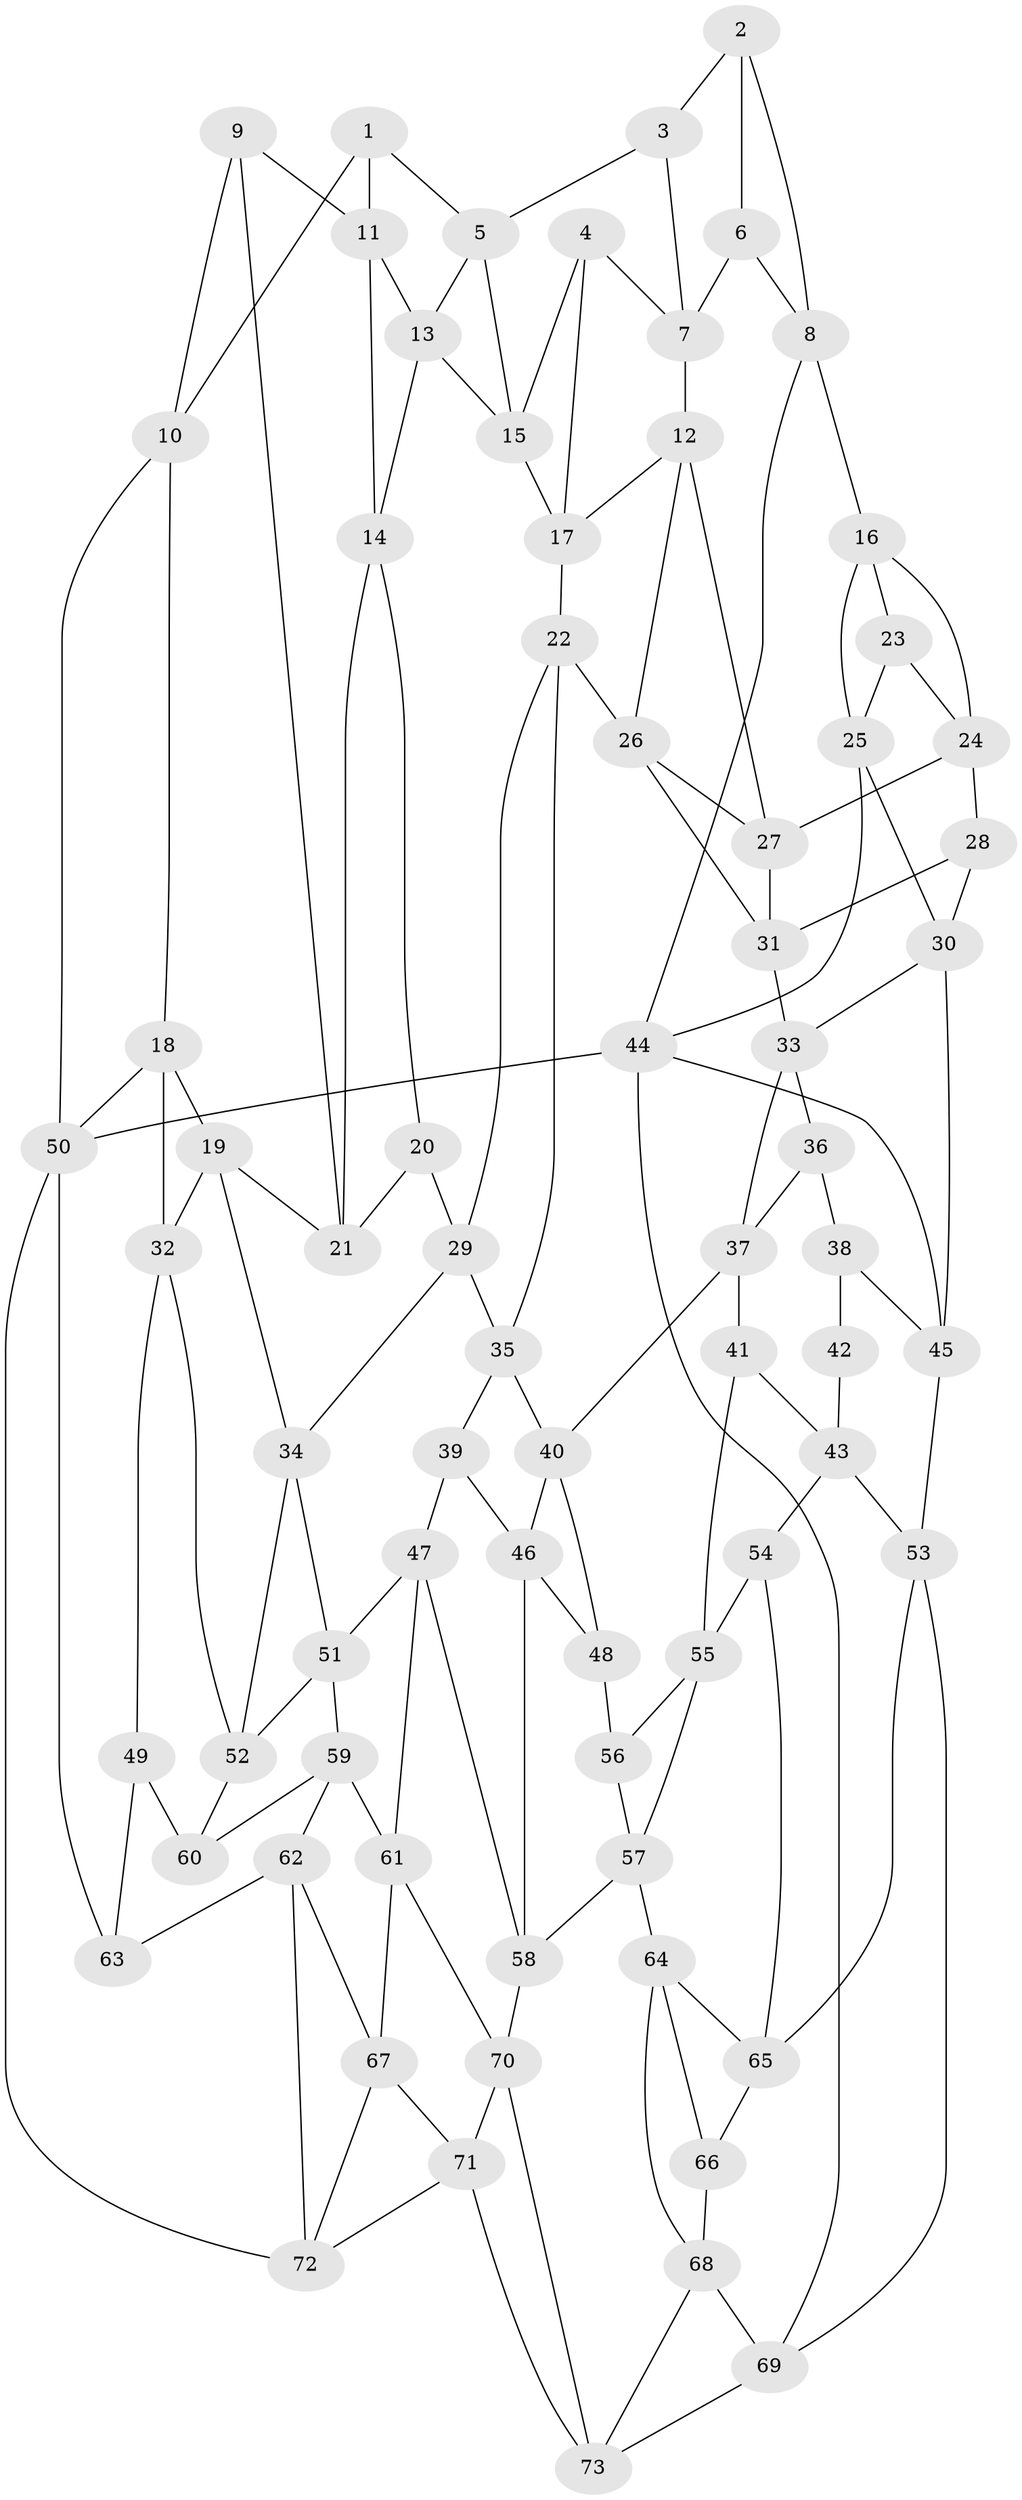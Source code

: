 // original degree distribution, {3: 0.03424657534246575, 6: 0.2191780821917808, 5: 0.5547945205479452, 4: 0.1917808219178082}
// Generated by graph-tools (version 1.1) at 2025/03/03/09/25 03:03:26]
// undirected, 73 vertices, 136 edges
graph export_dot {
graph [start="1"]
  node [color=gray90,style=filled];
  1;
  2;
  3;
  4;
  5;
  6;
  7;
  8;
  9;
  10;
  11;
  12;
  13;
  14;
  15;
  16;
  17;
  18;
  19;
  20;
  21;
  22;
  23;
  24;
  25;
  26;
  27;
  28;
  29;
  30;
  31;
  32;
  33;
  34;
  35;
  36;
  37;
  38;
  39;
  40;
  41;
  42;
  43;
  44;
  45;
  46;
  47;
  48;
  49;
  50;
  51;
  52;
  53;
  54;
  55;
  56;
  57;
  58;
  59;
  60;
  61;
  62;
  63;
  64;
  65;
  66;
  67;
  68;
  69;
  70;
  71;
  72;
  73;
  1 -- 5 [weight=1.0];
  1 -- 10 [weight=1.0];
  1 -- 11 [weight=1.0];
  2 -- 3 [weight=1.0];
  2 -- 6 [weight=1.0];
  2 -- 8 [weight=1.0];
  3 -- 5 [weight=1.0];
  3 -- 7 [weight=1.0];
  4 -- 7 [weight=1.0];
  4 -- 15 [weight=1.0];
  4 -- 17 [weight=1.0];
  5 -- 13 [weight=1.0];
  5 -- 15 [weight=1.0];
  6 -- 7 [weight=1.0];
  6 -- 8 [weight=1.0];
  7 -- 12 [weight=1.0];
  8 -- 16 [weight=1.0];
  8 -- 44 [weight=1.0];
  9 -- 10 [weight=1.0];
  9 -- 11 [weight=1.0];
  9 -- 21 [weight=1.0];
  10 -- 18 [weight=1.0];
  10 -- 50 [weight=1.0];
  11 -- 13 [weight=1.0];
  11 -- 14 [weight=1.0];
  12 -- 17 [weight=1.0];
  12 -- 26 [weight=1.0];
  12 -- 27 [weight=1.0];
  13 -- 14 [weight=1.0];
  13 -- 15 [weight=1.0];
  14 -- 20 [weight=1.0];
  14 -- 21 [weight=1.0];
  15 -- 17 [weight=1.0];
  16 -- 23 [weight=1.0];
  16 -- 24 [weight=1.0];
  16 -- 25 [weight=1.0];
  17 -- 22 [weight=1.0];
  18 -- 19 [weight=1.0];
  18 -- 32 [weight=1.0];
  18 -- 50 [weight=1.0];
  19 -- 21 [weight=1.0];
  19 -- 32 [weight=1.0];
  19 -- 34 [weight=1.0];
  20 -- 21 [weight=1.0];
  20 -- 29 [weight=1.0];
  22 -- 26 [weight=1.0];
  22 -- 29 [weight=1.0];
  22 -- 35 [weight=1.0];
  23 -- 24 [weight=1.0];
  23 -- 25 [weight=1.0];
  24 -- 27 [weight=1.0];
  24 -- 28 [weight=1.0];
  25 -- 30 [weight=1.0];
  25 -- 44 [weight=1.0];
  26 -- 27 [weight=1.0];
  26 -- 31 [weight=1.0];
  27 -- 31 [weight=1.0];
  28 -- 30 [weight=1.0];
  28 -- 31 [weight=1.0];
  29 -- 34 [weight=1.0];
  29 -- 35 [weight=1.0];
  30 -- 33 [weight=1.0];
  30 -- 45 [weight=1.0];
  31 -- 33 [weight=1.0];
  32 -- 49 [weight=1.0];
  32 -- 52 [weight=1.0];
  33 -- 36 [weight=1.0];
  33 -- 37 [weight=1.0];
  34 -- 51 [weight=1.0];
  34 -- 52 [weight=1.0];
  35 -- 39 [weight=1.0];
  35 -- 40 [weight=1.0];
  36 -- 37 [weight=1.0];
  36 -- 38 [weight=1.0];
  37 -- 40 [weight=1.0];
  37 -- 41 [weight=1.0];
  38 -- 42 [weight=2.0];
  38 -- 45 [weight=1.0];
  39 -- 46 [weight=1.0];
  39 -- 47 [weight=1.0];
  40 -- 46 [weight=1.0];
  40 -- 48 [weight=1.0];
  41 -- 43 [weight=1.0];
  41 -- 55 [weight=1.0];
  42 -- 43 [weight=1.0];
  43 -- 53 [weight=1.0];
  43 -- 54 [weight=1.0];
  44 -- 45 [weight=1.0];
  44 -- 50 [weight=2.0];
  44 -- 69 [weight=1.0];
  45 -- 53 [weight=1.0];
  46 -- 48 [weight=1.0];
  46 -- 58 [weight=1.0];
  47 -- 51 [weight=1.0];
  47 -- 58 [weight=1.0];
  47 -- 61 [weight=1.0];
  48 -- 56 [weight=2.0];
  49 -- 60 [weight=1.0];
  49 -- 63 [weight=1.0];
  50 -- 63 [weight=1.0];
  50 -- 72 [weight=1.0];
  51 -- 52 [weight=1.0];
  51 -- 59 [weight=1.0];
  52 -- 60 [weight=1.0];
  53 -- 65 [weight=1.0];
  53 -- 69 [weight=1.0];
  54 -- 55 [weight=1.0];
  54 -- 65 [weight=2.0];
  55 -- 56 [weight=1.0];
  55 -- 57 [weight=1.0];
  56 -- 57 [weight=1.0];
  57 -- 58 [weight=1.0];
  57 -- 64 [weight=1.0];
  58 -- 70 [weight=1.0];
  59 -- 60 [weight=1.0];
  59 -- 61 [weight=1.0];
  59 -- 62 [weight=1.0];
  61 -- 67 [weight=1.0];
  61 -- 70 [weight=1.0];
  62 -- 63 [weight=1.0];
  62 -- 67 [weight=1.0];
  62 -- 72 [weight=1.0];
  64 -- 65 [weight=1.0];
  64 -- 66 [weight=1.0];
  64 -- 68 [weight=1.0];
  65 -- 66 [weight=1.0];
  66 -- 68 [weight=1.0];
  67 -- 71 [weight=1.0];
  67 -- 72 [weight=1.0];
  68 -- 69 [weight=1.0];
  68 -- 73 [weight=1.0];
  69 -- 73 [weight=1.0];
  70 -- 71 [weight=1.0];
  70 -- 73 [weight=1.0];
  71 -- 72 [weight=1.0];
  71 -- 73 [weight=1.0];
}
